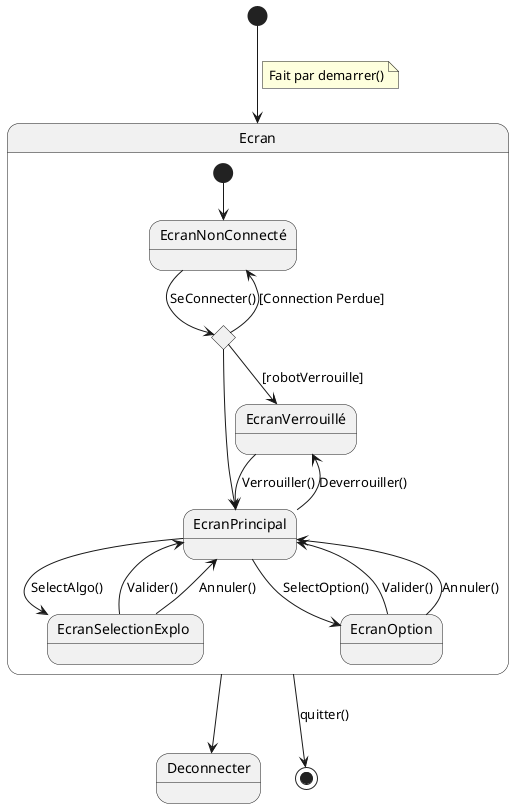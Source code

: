 @startuml
[*] --> Ecran
note on link
    Fait par demarrer()
end note
state Ecran {
    state "EcranNonConnecté" as EcranNonConnecté
    state "EcranPrincipal" as EcranPrincipal
    state "EcranVerrouillé" as EcranVerrouillé
    state "EcranSelectionExplo " as EcranSelectionExplo 
    state "EcranOption" as EcranOption

    state c <<choice>>

    [*] --> EcranNonConnecté
    EcranNonConnecté --> c : SeConnecter()

    c --> EcranNonConnecté : [Connection Perdue]
    c --> EcranPrincipal
    c --> EcranVerrouillé : [robotVerrouille]
    EcranVerrouillé --> EcranPrincipal: Verrouiller()
    EcranPrincipal--> EcranVerrouillé :Deverrouiller()
    EcranPrincipal--> EcranSelectionExplo : SelectAlgo()
    EcranSelectionExplo --> EcranPrincipal: Valider()
    EcranSelectionExplo --> EcranPrincipal: Annuler()
    EcranPrincipal--> EcranOption :SelectOption()
    EcranOption --> EcranPrincipal:Valider()
    EcranOption --> EcranPrincipal:Annuler()
}
Ecran --> Deconnecter
Ecran --> [*] : quitter()
@enduml
